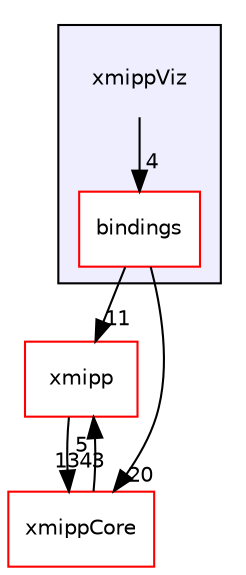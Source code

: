 digraph "xmippViz" {
  compound=true
  node [ fontsize="10", fontname="Helvetica"];
  edge [ labelfontsize="10", labelfontname="Helvetica"];
  subgraph clusterdir_d00fa29c12583ca0533b1c544f3419a4 {
    graph [ bgcolor="#eeeeff", pencolor="black", label="" URL="dir_d00fa29c12583ca0533b1c544f3419a4.html"];
    dir_d00fa29c12583ca0533b1c544f3419a4 [shape=plaintext label="xmippViz"];
    dir_6c850e09e636f23306e5d3c0c6e8c219 [shape=box label="bindings" color="red" fillcolor="white" style="filled" URL="dir_6c850e09e636f23306e5d3c0c6e8c219.html"];
  }
  dir_5bce755d3f27cf36e7d1a940cfd4182d [shape=box label="xmipp" fillcolor="white" style="filled" color="red" URL="dir_5bce755d3f27cf36e7d1a940cfd4182d.html"];
  dir_ce4d0d8fc85c2c70612466225bfce71d [shape=box label="xmippCore" fillcolor="white" style="filled" color="red" URL="dir_ce4d0d8fc85c2c70612466225bfce71d.html"];
  dir_5bce755d3f27cf36e7d1a940cfd4182d->dir_ce4d0d8fc85c2c70612466225bfce71d [headlabel="1343", labeldistance=1.5 headhref="dir_000026_000288.html"];
  dir_6c850e09e636f23306e5d3c0c6e8c219->dir_5bce755d3f27cf36e7d1a940cfd4182d [headlabel="11", labeldistance=1.5 headhref="dir_000309_000026.html"];
  dir_6c850e09e636f23306e5d3c0c6e8c219->dir_ce4d0d8fc85c2c70612466225bfce71d [headlabel="20", labeldistance=1.5 headhref="dir_000309_000288.html"];
  dir_d00fa29c12583ca0533b1c544f3419a4->dir_6c850e09e636f23306e5d3c0c6e8c219 [headlabel="4", labeldistance=1.5 headhref="dir_000308_000309.html"];
  dir_ce4d0d8fc85c2c70612466225bfce71d->dir_5bce755d3f27cf36e7d1a940cfd4182d [headlabel="5", labeldistance=1.5 headhref="dir_000288_000026.html"];
}

